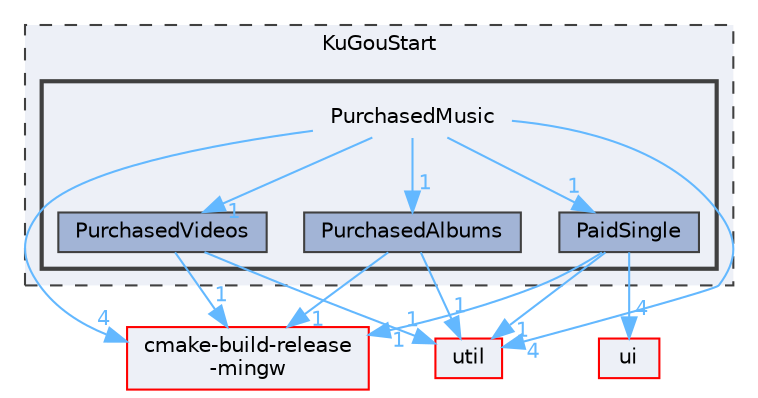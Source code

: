digraph "PurchasedMusic"
{
 // LATEX_PDF_SIZE
  bgcolor="transparent";
  edge [fontname=Helvetica,fontsize=10,labelfontname=Helvetica,labelfontsize=10];
  node [fontname=Helvetica,fontsize=10,shape=box,height=0.2,width=0.4];
  compound=true
  subgraph clusterdir_e60601b218beddc6af0778ac41ea9cb2 {
    graph [ bgcolor="#edf0f7", pencolor="grey25", label="KuGouStart", fontname=Helvetica,fontsize=10 style="filled,dashed", URL="dir_e60601b218beddc6af0778ac41ea9cb2.html",tooltip=""]
  subgraph clusterdir_cf310151f74ca42561e1788d19ba2be2 {
    graph [ bgcolor="#edf0f7", pencolor="grey25", label="", fontname=Helvetica,fontsize=10 style="filled,bold", URL="dir_cf310151f74ca42561e1788d19ba2be2.html",tooltip=""]
    dir_cf310151f74ca42561e1788d19ba2be2 [shape=plaintext, label="PurchasedMusic"];
  dir_ce129a4e33918a13db057bbc84b1bea7 [label="PaidSingle", fillcolor="#a2b4d6", color="grey25", style="filled", URL="dir_ce129a4e33918a13db057bbc84b1bea7.html",tooltip=""];
  dir_80f1eb2903035d4468184b8946239589 [label="PurchasedAlbums", fillcolor="#a2b4d6", color="grey25", style="filled", URL="dir_80f1eb2903035d4468184b8946239589.html",tooltip=""];
  dir_5f60e3f93822bdb8bbc9e6f504e5d4a3 [label="PurchasedVideos", fillcolor="#a2b4d6", color="grey25", style="filled", URL="dir_5f60e3f93822bdb8bbc9e6f504e5d4a3.html",tooltip=""];
  }
  }
  dir_1788f8309b1a812dcb800a185471cf6c [label="ui", fillcolor="#edf0f7", color="red", style="filled", URL="dir_1788f8309b1a812dcb800a185471cf6c.html",tooltip=""];
  dir_d3305b01cebad1f13f311f52d3f850d2 [label="cmake-build-release\l-mingw", fillcolor="#edf0f7", color="red", style="filled", URL="dir_d3305b01cebad1f13f311f52d3f850d2.html",tooltip=""];
  dir_23ec12649285f9fabf3a6b7380226c28 [label="util", fillcolor="#edf0f7", color="red", style="filled", URL="dir_23ec12649285f9fabf3a6b7380226c28.html",tooltip=""];
  dir_cf310151f74ca42561e1788d19ba2be2->dir_23ec12649285f9fabf3a6b7380226c28 [headlabel="4", labeldistance=1.5 headhref="dir_000275_000341.html" href="dir_000275_000341.html" color="steelblue1" fontcolor="steelblue1"];
  dir_cf310151f74ca42561e1788d19ba2be2->dir_5f60e3f93822bdb8bbc9e6f504e5d4a3 [headlabel="1", labeldistance=1.5 headhref="dir_000275_000277.html" href="dir_000275_000277.html" color="steelblue1" fontcolor="steelblue1"];
  dir_cf310151f74ca42561e1788d19ba2be2->dir_80f1eb2903035d4468184b8946239589 [headlabel="1", labeldistance=1.5 headhref="dir_000275_000273.html" href="dir_000275_000273.html" color="steelblue1" fontcolor="steelblue1"];
  dir_cf310151f74ca42561e1788d19ba2be2->dir_ce129a4e33918a13db057bbc84b1bea7 [headlabel="1", labeldistance=1.5 headhref="dir_000275_000269.html" href="dir_000275_000269.html" color="steelblue1" fontcolor="steelblue1"];
  dir_cf310151f74ca42561e1788d19ba2be2->dir_d3305b01cebad1f13f311f52d3f850d2 [headlabel="4", labeldistance=1.5 headhref="dir_000275_000050.html" href="dir_000275_000050.html" color="steelblue1" fontcolor="steelblue1"];
  dir_ce129a4e33918a13db057bbc84b1bea7->dir_1788f8309b1a812dcb800a185471cf6c [headlabel="4", labeldistance=1.5 headhref="dir_000269_000335.html" href="dir_000269_000335.html" color="steelblue1" fontcolor="steelblue1"];
  dir_ce129a4e33918a13db057bbc84b1bea7->dir_23ec12649285f9fabf3a6b7380226c28 [headlabel="1", labeldistance=1.5 headhref="dir_000269_000341.html" href="dir_000269_000341.html" color="steelblue1" fontcolor="steelblue1"];
  dir_ce129a4e33918a13db057bbc84b1bea7->dir_d3305b01cebad1f13f311f52d3f850d2 [headlabel="1", labeldistance=1.5 headhref="dir_000269_000050.html" href="dir_000269_000050.html" color="steelblue1" fontcolor="steelblue1"];
  dir_80f1eb2903035d4468184b8946239589->dir_23ec12649285f9fabf3a6b7380226c28 [headlabel="1", labeldistance=1.5 headhref="dir_000273_000341.html" href="dir_000273_000341.html" color="steelblue1" fontcolor="steelblue1"];
  dir_80f1eb2903035d4468184b8946239589->dir_d3305b01cebad1f13f311f52d3f850d2 [headlabel="1", labeldistance=1.5 headhref="dir_000273_000050.html" href="dir_000273_000050.html" color="steelblue1" fontcolor="steelblue1"];
  dir_5f60e3f93822bdb8bbc9e6f504e5d4a3->dir_23ec12649285f9fabf3a6b7380226c28 [headlabel="1", labeldistance=1.5 headhref="dir_000277_000341.html" href="dir_000277_000341.html" color="steelblue1" fontcolor="steelblue1"];
  dir_5f60e3f93822bdb8bbc9e6f504e5d4a3->dir_d3305b01cebad1f13f311f52d3f850d2 [headlabel="1", labeldistance=1.5 headhref="dir_000277_000050.html" href="dir_000277_000050.html" color="steelblue1" fontcolor="steelblue1"];
}
